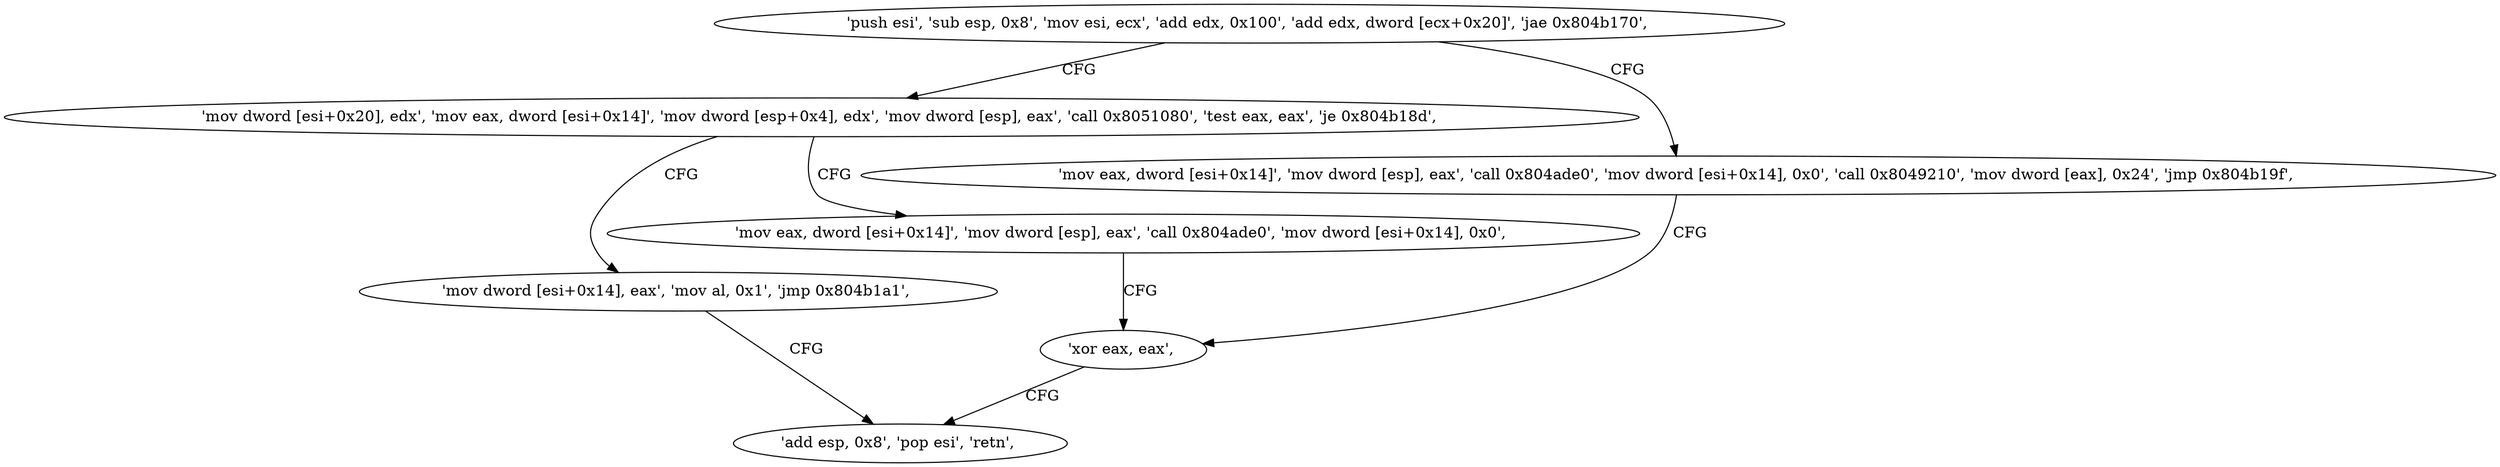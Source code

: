 digraph "func" {
"134525248" [label = "'push esi', 'sub esp, 0x8', 'mov esi, ecx', 'add edx, 0x100', 'add edx, dword [ecx+0x20]', 'jae 0x804b170', " ]
"134525296" [label = "'mov dword [esi+0x20], edx', 'mov eax, dword [esi+0x14]', 'mov dword [esp+0x4], edx', 'mov dword [esp], eax', 'call 0x8051080', 'test eax, eax', 'je 0x804b18d', " ]
"134525265" [label = "'mov eax, dword [esi+0x14]', 'mov dword [esp], eax', 'call 0x804ade0', 'mov dword [esi+0x14], 0x0', 'call 0x8049210', 'mov dword [eax], 0x24', 'jmp 0x804b19f', " ]
"134525325" [label = "'mov eax, dword [esi+0x14]', 'mov dword [esp], eax', 'call 0x804ade0', 'mov dword [esi+0x14], 0x0', " ]
"134525318" [label = "'mov dword [esi+0x14], eax', 'mov al, 0x1', 'jmp 0x804b1a1', " ]
"134525343" [label = "'xor eax, eax', " ]
"134525345" [label = "'add esp, 0x8', 'pop esi', 'retn', " ]
"134525248" -> "134525296" [ label = "CFG" ]
"134525248" -> "134525265" [ label = "CFG" ]
"134525296" -> "134525325" [ label = "CFG" ]
"134525296" -> "134525318" [ label = "CFG" ]
"134525265" -> "134525343" [ label = "CFG" ]
"134525325" -> "134525343" [ label = "CFG" ]
"134525318" -> "134525345" [ label = "CFG" ]
"134525343" -> "134525345" [ label = "CFG" ]
}
